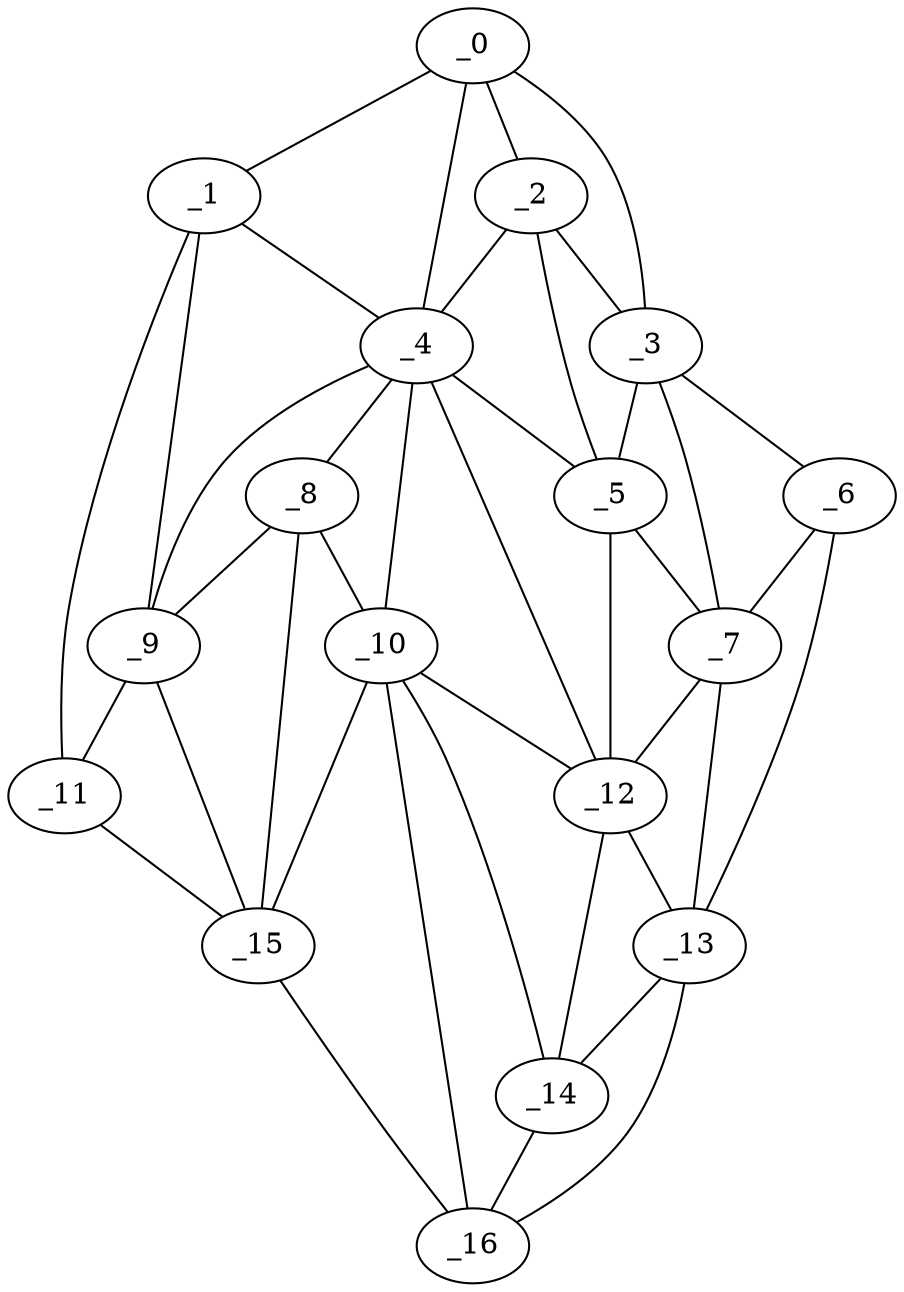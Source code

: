 graph "obj41__210.gxl" {
	_0	 [x=20,
		y=84];
	_1	 [x=20,
		y=111];
	_0 -- _1	 [valence=1];
	_2	 [x=41,
		y=71];
	_0 -- _2	 [valence=2];
	_3	 [x=45,
		y=6];
	_0 -- _3	 [valence=1];
	_4	 [x=54,
		y=86];
	_0 -- _4	 [valence=1];
	_1 -- _4	 [valence=1];
	_9	 [x=82,
		y=117];
	_1 -- _9	 [valence=2];
	_11	 [x=83,
		y=126];
	_1 -- _11	 [valence=1];
	_2 -- _3	 [valence=1];
	_2 -- _4	 [valence=2];
	_5	 [x=58,
		y=54];
	_2 -- _5	 [valence=1];
	_3 -- _5	 [valence=2];
	_6	 [x=78,
		y=6];
	_3 -- _6	 [valence=1];
	_7	 [x=80,
		y=45];
	_3 -- _7	 [valence=2];
	_4 -- _5	 [valence=2];
	_8	 [x=81,
		y=101];
	_4 -- _8	 [valence=2];
	_4 -- _9	 [valence=2];
	_10	 [x=83,
		y=97];
	_4 -- _10	 [valence=2];
	_12	 [x=85,
		y=63];
	_4 -- _12	 [valence=2];
	_5 -- _7	 [valence=2];
	_5 -- _12	 [valence=2];
	_6 -- _7	 [valence=1];
	_13	 [x=100,
		y=51];
	_6 -- _13	 [valence=1];
	_7 -- _12	 [valence=2];
	_7 -- _13	 [valence=2];
	_8 -- _9	 [valence=1];
	_8 -- _10	 [valence=1];
	_15	 [x=110,
		y=105];
	_8 -- _15	 [valence=2];
	_9 -- _11	 [valence=2];
	_9 -- _15	 [valence=2];
	_10 -- _12	 [valence=1];
	_14	 [x=102,
		y=72];
	_10 -- _14	 [valence=1];
	_10 -- _15	 [valence=2];
	_16	 [x=112,
		y=77];
	_10 -- _16	 [valence=1];
	_11 -- _15	 [valence=1];
	_12 -- _13	 [valence=1];
	_12 -- _14	 [valence=2];
	_13 -- _14	 [valence=1];
	_13 -- _16	 [valence=1];
	_14 -- _16	 [valence=2];
	_15 -- _16	 [valence=1];
}
